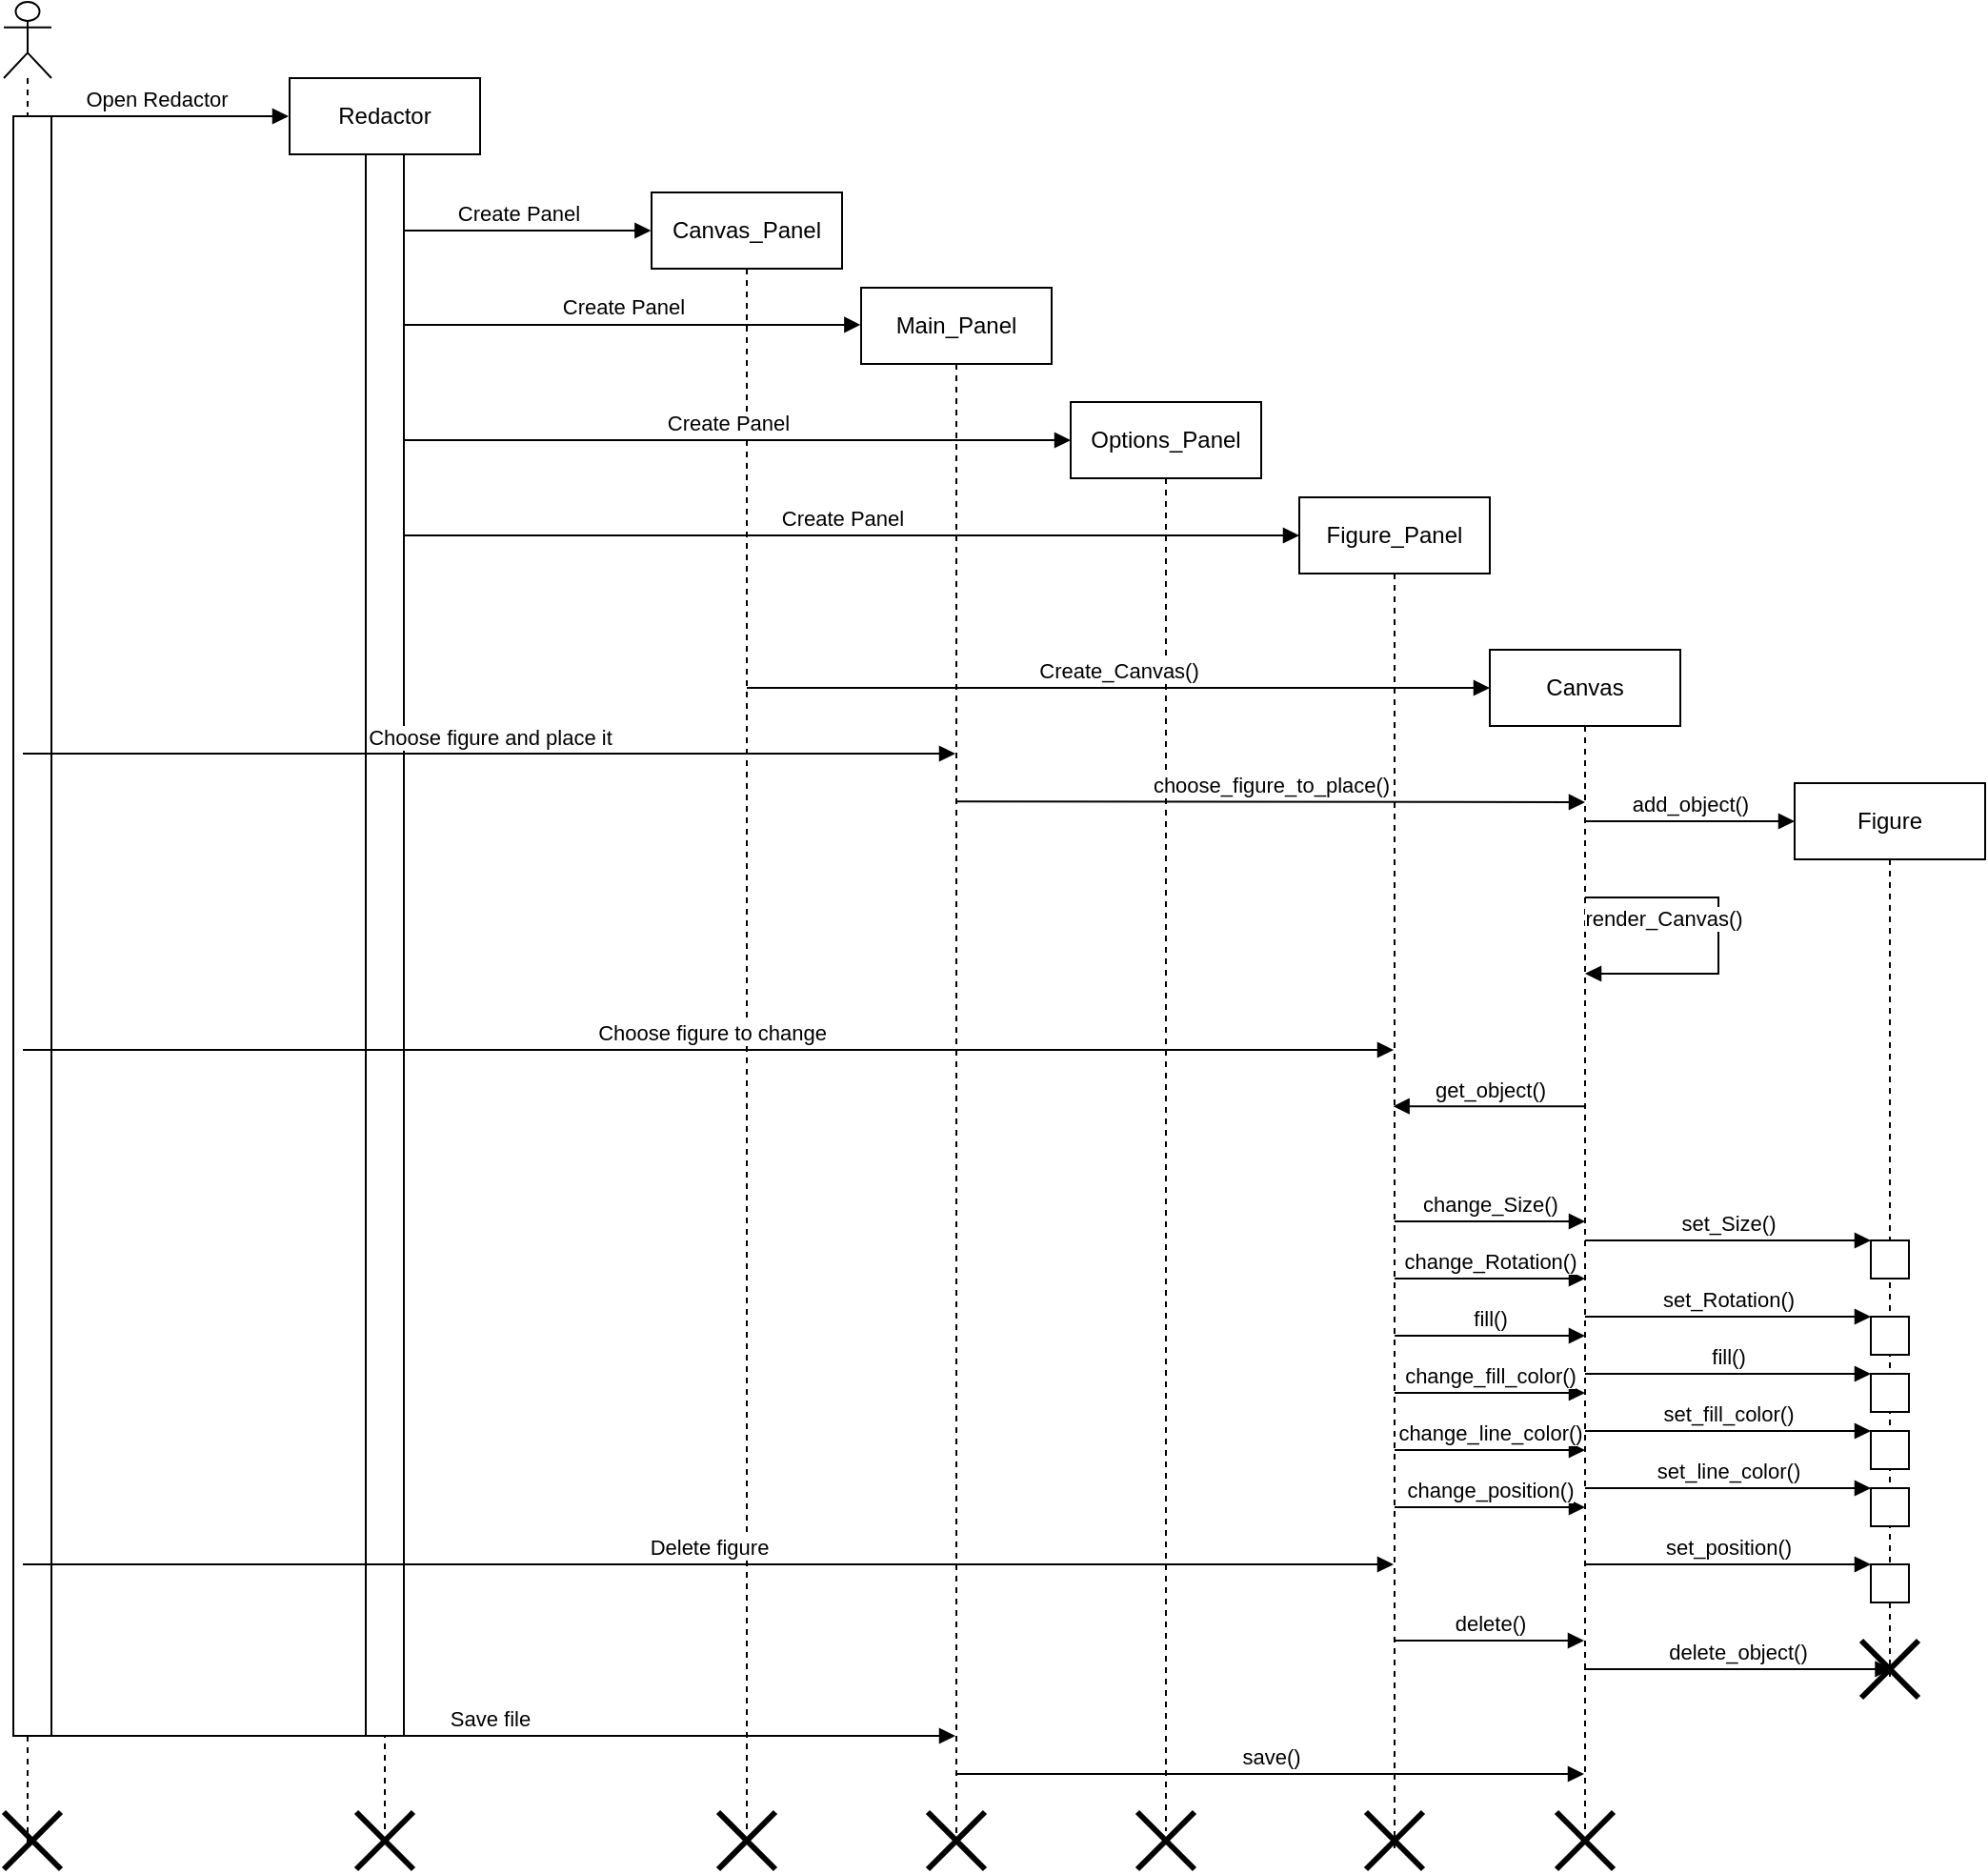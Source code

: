 <mxfile version="21.8.2" type="github">
  <diagram name="Page-1" id="2YBvvXClWsGukQMizWep">
    <mxGraphModel dx="1793" dy="948" grid="1" gridSize="10" guides="1" tooltips="1" connect="1" arrows="1" fold="1" page="1" pageScale="1" pageWidth="850" pageHeight="1100" math="0" shadow="0">
      <root>
        <mxCell id="0" />
        <mxCell id="1" parent="0" />
        <mxCell id="aM9ryv3xv72pqoxQDRHE-1" value="Redactor" style="shape=umlLifeline;perimeter=lifelinePerimeter;whiteSpace=wrap;html=1;container=0;dropTarget=0;collapsible=0;recursiveResize=0;outlineConnect=0;portConstraint=eastwest;newEdgeStyle={&quot;edgeStyle&quot;:&quot;elbowEdgeStyle&quot;,&quot;elbow&quot;:&quot;vertical&quot;,&quot;curved&quot;:0,&quot;rounded&quot;:0};" parent="1" vertex="1">
          <mxGeometry x="250" y="100" width="100" height="920" as="geometry" />
        </mxCell>
        <mxCell id="aM9ryv3xv72pqoxQDRHE-5" value="Canvas_Panel" style="shape=umlLifeline;perimeter=lifelinePerimeter;whiteSpace=wrap;html=1;container=0;dropTarget=0;collapsible=0;recursiveResize=0;outlineConnect=0;portConstraint=eastwest;newEdgeStyle={&quot;edgeStyle&quot;:&quot;elbowEdgeStyle&quot;,&quot;elbow&quot;:&quot;vertical&quot;,&quot;curved&quot;:0,&quot;rounded&quot;:0};" parent="1" vertex="1">
          <mxGeometry x="440" y="160" width="100" height="860" as="geometry" />
        </mxCell>
        <mxCell id="38EyoLRpENG-E7wULdpG-4" value="Main_Panel" style="shape=umlLifeline;perimeter=lifelinePerimeter;whiteSpace=wrap;html=1;container=0;dropTarget=0;collapsible=0;recursiveResize=0;outlineConnect=0;portConstraint=eastwest;newEdgeStyle={&quot;edgeStyle&quot;:&quot;elbowEdgeStyle&quot;,&quot;elbow&quot;:&quot;vertical&quot;,&quot;curved&quot;:0,&quot;rounded&quot;:0};" parent="1" vertex="1">
          <mxGeometry x="550" y="210" width="100" height="820" as="geometry" />
        </mxCell>
        <mxCell id="38EyoLRpENG-E7wULdpG-5" value="Options_Panel" style="shape=umlLifeline;perimeter=lifelinePerimeter;whiteSpace=wrap;html=1;container=0;dropTarget=0;collapsible=0;recursiveResize=0;outlineConnect=0;portConstraint=eastwest;newEdgeStyle={&quot;edgeStyle&quot;:&quot;elbowEdgeStyle&quot;,&quot;elbow&quot;:&quot;vertical&quot;,&quot;curved&quot;:0,&quot;rounded&quot;:0};" parent="1" vertex="1">
          <mxGeometry x="660" y="270" width="100" height="750" as="geometry" />
        </mxCell>
        <mxCell id="38EyoLRpENG-E7wULdpG-6" value="Figure_Panel" style="shape=umlLifeline;perimeter=lifelinePerimeter;whiteSpace=wrap;html=1;container=0;dropTarget=0;collapsible=0;recursiveResize=0;outlineConnect=0;portConstraint=eastwest;newEdgeStyle={&quot;edgeStyle&quot;:&quot;elbowEdgeStyle&quot;,&quot;elbow&quot;:&quot;vertical&quot;,&quot;curved&quot;:0,&quot;rounded&quot;:0};" parent="1" vertex="1">
          <mxGeometry x="780" y="320" width="100" height="710" as="geometry" />
        </mxCell>
        <mxCell id="38EyoLRpENG-E7wULdpG-7" value="Canvas" style="shape=umlLifeline;perimeter=lifelinePerimeter;whiteSpace=wrap;html=1;container=0;dropTarget=0;collapsible=0;recursiveResize=0;outlineConnect=0;portConstraint=eastwest;newEdgeStyle={&quot;edgeStyle&quot;:&quot;elbowEdgeStyle&quot;,&quot;elbow&quot;:&quot;vertical&quot;,&quot;curved&quot;:0,&quot;rounded&quot;:0};" parent="1" vertex="1">
          <mxGeometry x="880" y="400" width="100" height="620" as="geometry" />
        </mxCell>
        <mxCell id="38EyoLRpENG-E7wULdpG-8" value="Figure" style="shape=umlLifeline;perimeter=lifelinePerimeter;whiteSpace=wrap;html=1;container=0;dropTarget=0;collapsible=0;recursiveResize=0;outlineConnect=0;portConstraint=eastwest;newEdgeStyle={&quot;edgeStyle&quot;:&quot;elbowEdgeStyle&quot;,&quot;elbow&quot;:&quot;vertical&quot;,&quot;curved&quot;:0,&quot;rounded&quot;:0};" parent="1" vertex="1">
          <mxGeometry x="1040" y="470" width="100" height="470" as="geometry" />
        </mxCell>
        <mxCell id="38EyoLRpENG-E7wULdpG-37" value="" style="shape=umlDestroy;whiteSpace=wrap;html=1;strokeWidth=3;targetShapes=umlLifeline;" parent="38EyoLRpENG-E7wULdpG-8" vertex="1">
          <mxGeometry x="35" y="450" width="30" height="30" as="geometry" />
        </mxCell>
        <mxCell id="38EyoLRpENG-E7wULdpG-15" value="" style="shape=umlLifeline;perimeter=lifelinePerimeter;whiteSpace=wrap;html=1;container=1;dropTarget=0;collapsible=0;recursiveResize=0;outlineConnect=0;portConstraint=eastwest;newEdgeStyle={&quot;curved&quot;:0,&quot;rounded&quot;:0};participant=umlActor;" parent="1" vertex="1">
          <mxGeometry x="100" y="60" width="25" height="970" as="geometry" />
        </mxCell>
        <mxCell id="38EyoLRpENG-E7wULdpG-16" value="Open Redactor" style="html=1;verticalAlign=bottom;endArrow=block;curved=0;rounded=0;" parent="1" edge="1">
          <mxGeometry width="80" relative="1" as="geometry">
            <mxPoint x="109.81" y="120" as="sourcePoint" />
            <mxPoint x="249.5" y="120" as="targetPoint" />
          </mxGeometry>
        </mxCell>
        <mxCell id="38EyoLRpENG-E7wULdpG-18" value="Create Panel" style="html=1;verticalAlign=bottom;endArrow=block;curved=0;rounded=0;" parent="1" edge="1">
          <mxGeometry width="80" relative="1" as="geometry">
            <mxPoint x="300.0" y="180" as="sourcePoint" />
            <mxPoint x="439.69" y="180" as="targetPoint" />
          </mxGeometry>
        </mxCell>
        <mxCell id="38EyoLRpENG-E7wULdpG-19" value="Create Panel" style="html=1;verticalAlign=bottom;endArrow=block;curved=0;rounded=0;" parent="1" edge="1">
          <mxGeometry width="80" relative="1" as="geometry">
            <mxPoint x="300.0" y="229.47" as="sourcePoint" />
            <mxPoint x="549.69" y="229.47" as="targetPoint" />
          </mxGeometry>
        </mxCell>
        <mxCell id="38EyoLRpENG-E7wULdpG-20" value="Create Panel" style="html=1;verticalAlign=bottom;endArrow=block;curved=0;rounded=0;" parent="1" edge="1">
          <mxGeometry width="80" relative="1" as="geometry">
            <mxPoint x="300.31" y="290" as="sourcePoint" />
            <mxPoint x="660" y="290" as="targetPoint" />
          </mxGeometry>
        </mxCell>
        <mxCell id="38EyoLRpENG-E7wULdpG-21" value="Create Panel" style="html=1;verticalAlign=bottom;endArrow=block;curved=0;rounded=0;" parent="1" edge="1">
          <mxGeometry width="80" relative="1" as="geometry">
            <mxPoint x="300.31" y="340" as="sourcePoint" />
            <mxPoint x="780" y="340" as="targetPoint" />
          </mxGeometry>
        </mxCell>
        <mxCell id="38EyoLRpENG-E7wULdpG-22" value="Create_Canvas()" style="html=1;verticalAlign=bottom;endArrow=block;curved=0;rounded=0;" parent="1" edge="1">
          <mxGeometry width="80" relative="1" as="geometry">
            <mxPoint x="490" y="420" as="sourcePoint" />
            <mxPoint x="880" y="420" as="targetPoint" />
          </mxGeometry>
        </mxCell>
        <mxCell id="38EyoLRpENG-E7wULdpG-23" value="choose_figure_to_place()" style="html=1;verticalAlign=bottom;endArrow=block;curved=0;rounded=0;" parent="1" edge="1">
          <mxGeometry width="80" relative="1" as="geometry">
            <mxPoint x="600" y="479.58" as="sourcePoint" />
            <mxPoint x="930" y="480" as="targetPoint" />
          </mxGeometry>
        </mxCell>
        <mxCell id="38EyoLRpENG-E7wULdpG-24" value="add_object()" style="html=1;verticalAlign=bottom;endArrow=block;curved=0;rounded=0;" parent="1" edge="1">
          <mxGeometry width="80" relative="1" as="geometry">
            <mxPoint x="930" y="490" as="sourcePoint" />
            <mxPoint x="1040" y="490" as="targetPoint" />
          </mxGeometry>
        </mxCell>
        <mxCell id="38EyoLRpENG-E7wULdpG-26" value="Save file" style="html=1;verticalAlign=bottom;endArrow=block;curved=0;rounded=0;" parent="1" edge="1">
          <mxGeometry width="80" relative="1" as="geometry">
            <mxPoint x="110" y="970" as="sourcePoint" />
            <mxPoint x="599.5" y="970" as="targetPoint" />
          </mxGeometry>
        </mxCell>
        <mxCell id="38EyoLRpENG-E7wULdpG-27" value="save()" style="html=1;verticalAlign=bottom;endArrow=block;curved=0;rounded=0;" parent="1" edge="1">
          <mxGeometry width="80" relative="1" as="geometry">
            <mxPoint x="600" y="990" as="sourcePoint" />
            <mxPoint x="929.5" y="990" as="targetPoint" />
          </mxGeometry>
        </mxCell>
        <mxCell id="38EyoLRpENG-E7wULdpG-31" value="render_Canvas()" style="html=1;verticalAlign=bottom;endArrow=block;curved=0;rounded=0;" parent="1" target="38EyoLRpENG-E7wULdpG-7" edge="1">
          <mxGeometry x="0.551" y="-20" width="80" relative="1" as="geometry">
            <mxPoint x="930" y="530" as="sourcePoint" />
            <mxPoint x="1000" y="570" as="targetPoint" />
            <Array as="points">
              <mxPoint x="1000" y="530" />
              <mxPoint x="1000" y="570" />
            </Array>
            <mxPoint as="offset" />
          </mxGeometry>
        </mxCell>
        <mxCell id="38EyoLRpENG-E7wULdpG-33" value="delete_object()" style="html=1;verticalAlign=bottom;endArrow=block;curved=0;rounded=0;entryX=0.526;entryY=0.499;entryDx=0;entryDy=0;entryPerimeter=0;" parent="1" target="38EyoLRpENG-E7wULdpG-37" edge="1">
          <mxGeometry width="80" relative="1" as="geometry">
            <mxPoint x="929.5" y="934.97" as="sourcePoint" />
            <mxPoint x="1089.5" y="940" as="targetPoint" />
          </mxGeometry>
        </mxCell>
        <mxCell id="38EyoLRpENG-E7wULdpG-34" value="delete()" style="html=1;verticalAlign=bottom;endArrow=block;curved=0;rounded=0;" parent="1" edge="1">
          <mxGeometry width="80" relative="1" as="geometry">
            <mxPoint x="830" y="920" as="sourcePoint" />
            <mxPoint x="929.5" y="920" as="targetPoint" />
          </mxGeometry>
        </mxCell>
        <mxCell id="38EyoLRpENG-E7wULdpG-35" value="get_object()" style="html=1;verticalAlign=bottom;endArrow=block;curved=0;rounded=0;" parent="1" edge="1">
          <mxGeometry width="80" relative="1" as="geometry">
            <mxPoint x="929.5" y="639.58" as="sourcePoint" />
            <mxPoint x="829.324" y="639.58" as="targetPoint" />
          </mxGeometry>
        </mxCell>
        <mxCell id="_8Uw5CFxiMQHdm2J3RAh-7" value="change_Size()" style="html=1;verticalAlign=bottom;endArrow=block;curved=0;rounded=0;" edge="1" parent="1">
          <mxGeometry width="80" relative="1" as="geometry">
            <mxPoint x="830.004" y="700.0" as="sourcePoint" />
            <mxPoint x="930" y="700" as="targetPoint" />
          </mxGeometry>
        </mxCell>
        <mxCell id="_8Uw5CFxiMQHdm2J3RAh-9" value="change_Rotation()" style="html=1;verticalAlign=bottom;endArrow=block;curved=0;rounded=0;" edge="1" parent="1">
          <mxGeometry width="80" relative="1" as="geometry">
            <mxPoint x="830.004" y="730.0" as="sourcePoint" />
            <mxPoint x="930" y="730" as="targetPoint" />
          </mxGeometry>
        </mxCell>
        <mxCell id="_8Uw5CFxiMQHdm2J3RAh-10" value="fill()" style="html=1;verticalAlign=bottom;endArrow=block;curved=0;rounded=0;" edge="1" parent="1">
          <mxGeometry width="80" relative="1" as="geometry">
            <mxPoint x="830.004" y="760.0" as="sourcePoint" />
            <mxPoint x="930" y="760" as="targetPoint" />
          </mxGeometry>
        </mxCell>
        <mxCell id="_8Uw5CFxiMQHdm2J3RAh-11" value="change_fill_color()" style="html=1;verticalAlign=bottom;endArrow=block;curved=0;rounded=0;" edge="1" parent="1">
          <mxGeometry width="80" relative="1" as="geometry">
            <mxPoint x="830.004" y="790.0" as="sourcePoint" />
            <mxPoint x="930" y="790" as="targetPoint" />
          </mxGeometry>
        </mxCell>
        <mxCell id="_8Uw5CFxiMQHdm2J3RAh-12" value="change_line_color()" style="html=1;verticalAlign=bottom;endArrow=block;curved=0;rounded=0;" edge="1" parent="1">
          <mxGeometry width="80" relative="1" as="geometry">
            <mxPoint x="830.004" y="820.0" as="sourcePoint" />
            <mxPoint x="930" y="820" as="targetPoint" />
          </mxGeometry>
        </mxCell>
        <mxCell id="_8Uw5CFxiMQHdm2J3RAh-13" value="change_position()" style="html=1;verticalAlign=bottom;endArrow=block;curved=0;rounded=0;" edge="1" parent="1">
          <mxGeometry width="80" relative="1" as="geometry">
            <mxPoint x="830.004" y="850.0" as="sourcePoint" />
            <mxPoint x="930" y="850" as="targetPoint" />
          </mxGeometry>
        </mxCell>
        <mxCell id="_8Uw5CFxiMQHdm2J3RAh-14" value="set_Size()" style="html=1;verticalAlign=bottom;endArrow=block;curved=0;rounded=0;entryX=0;entryY=0;entryDx=0;entryDy=0;" edge="1" parent="1" target="_8Uw5CFxiMQHdm2J3RAh-27">
          <mxGeometry width="80" relative="1" as="geometry">
            <mxPoint x="930.004" y="710.0" as="sourcePoint" />
            <mxPoint x="1030" y="710" as="targetPoint" />
          </mxGeometry>
        </mxCell>
        <mxCell id="_8Uw5CFxiMQHdm2J3RAh-15" value="set_Rotation()" style="html=1;verticalAlign=bottom;endArrow=block;curved=0;rounded=0;entryX=0;entryY=0;entryDx=0;entryDy=0;" edge="1" parent="1" target="_8Uw5CFxiMQHdm2J3RAh-28">
          <mxGeometry width="80" relative="1" as="geometry">
            <mxPoint x="930.004" y="750.0" as="sourcePoint" />
            <mxPoint x="1090" y="750" as="targetPoint" />
          </mxGeometry>
        </mxCell>
        <mxCell id="_8Uw5CFxiMQHdm2J3RAh-16" value="fill()" style="html=1;verticalAlign=bottom;endArrow=block;curved=0;rounded=0;entryX=0;entryY=0;entryDx=0;entryDy=0;" edge="1" parent="1" target="_8Uw5CFxiMQHdm2J3RAh-29">
          <mxGeometry width="80" relative="1" as="geometry">
            <mxPoint x="930.004" y="780.0" as="sourcePoint" />
            <mxPoint x="1030" y="780" as="targetPoint" />
          </mxGeometry>
        </mxCell>
        <mxCell id="_8Uw5CFxiMQHdm2J3RAh-17" value="set_fill_color()" style="html=1;verticalAlign=bottom;endArrow=block;curved=0;rounded=0;entryX=0;entryY=0;entryDx=0;entryDy=0;" edge="1" parent="1" target="_8Uw5CFxiMQHdm2J3RAh-30">
          <mxGeometry width="80" relative="1" as="geometry">
            <mxPoint x="930.004" y="810.0" as="sourcePoint" />
            <mxPoint x="1089.5" y="810.0" as="targetPoint" />
          </mxGeometry>
        </mxCell>
        <mxCell id="_8Uw5CFxiMQHdm2J3RAh-18" value="set_line_color()" style="html=1;verticalAlign=bottom;endArrow=block;curved=0;rounded=0;entryX=0;entryY=0;entryDx=0;entryDy=0;" edge="1" parent="1" target="_8Uw5CFxiMQHdm2J3RAh-31">
          <mxGeometry width="80" relative="1" as="geometry">
            <mxPoint x="930.004" y="840.0" as="sourcePoint" />
            <mxPoint x="1089.5" y="840.0" as="targetPoint" />
          </mxGeometry>
        </mxCell>
        <mxCell id="_8Uw5CFxiMQHdm2J3RAh-19" value="set_position()" style="html=1;verticalAlign=bottom;endArrow=block;curved=0;rounded=0;entryX=0;entryY=0;entryDx=0;entryDy=0;" edge="1" parent="1" target="_8Uw5CFxiMQHdm2J3RAh-32">
          <mxGeometry width="80" relative="1" as="geometry">
            <mxPoint x="930.004" y="880.0" as="sourcePoint" />
            <mxPoint x="1089.5" y="880.0" as="targetPoint" />
          </mxGeometry>
        </mxCell>
        <mxCell id="_8Uw5CFxiMQHdm2J3RAh-20" value="" style="shape=umlDestroy;whiteSpace=wrap;html=1;strokeWidth=3;targetShapes=umlLifeline;" vertex="1" parent="1">
          <mxGeometry x="915" y="1010" width="30" height="30" as="geometry" />
        </mxCell>
        <mxCell id="_8Uw5CFxiMQHdm2J3RAh-21" value="" style="shape=umlDestroy;whiteSpace=wrap;html=1;strokeWidth=3;targetShapes=umlLifeline;" vertex="1" parent="1">
          <mxGeometry x="815" y="1010" width="30" height="30" as="geometry" />
        </mxCell>
        <mxCell id="_8Uw5CFxiMQHdm2J3RAh-22" value="" style="shape=umlDestroy;whiteSpace=wrap;html=1;strokeWidth=3;targetShapes=umlLifeline;" vertex="1" parent="1">
          <mxGeometry x="695" y="1010" width="30" height="30" as="geometry" />
        </mxCell>
        <mxCell id="_8Uw5CFxiMQHdm2J3RAh-23" value="" style="shape=umlDestroy;whiteSpace=wrap;html=1;strokeWidth=3;targetShapes=umlLifeline;" vertex="1" parent="1">
          <mxGeometry x="585" y="1010" width="30" height="30" as="geometry" />
        </mxCell>
        <mxCell id="_8Uw5CFxiMQHdm2J3RAh-24" value="" style="shape=umlDestroy;whiteSpace=wrap;html=1;strokeWidth=3;targetShapes=umlLifeline;" vertex="1" parent="1">
          <mxGeometry x="475" y="1010" width="30" height="30" as="geometry" />
        </mxCell>
        <mxCell id="_8Uw5CFxiMQHdm2J3RAh-25" value="" style="shape=umlDestroy;whiteSpace=wrap;html=1;strokeWidth=3;targetShapes=umlLifeline;" vertex="1" parent="1">
          <mxGeometry x="285" y="1010" width="30" height="30" as="geometry" />
        </mxCell>
        <mxCell id="_8Uw5CFxiMQHdm2J3RAh-26" value="" style="shape=umlDestroy;whiteSpace=wrap;html=1;strokeWidth=3;targetShapes=umlLifeline;" vertex="1" parent="1">
          <mxGeometry x="100" y="1010" width="30" height="30" as="geometry" />
        </mxCell>
        <mxCell id="_8Uw5CFxiMQHdm2J3RAh-27" value="" style="rounded=0;whiteSpace=wrap;html=1;" vertex="1" parent="1">
          <mxGeometry x="1080" y="710" width="20" height="20" as="geometry" />
        </mxCell>
        <mxCell id="_8Uw5CFxiMQHdm2J3RAh-28" value="" style="rounded=0;whiteSpace=wrap;html=1;" vertex="1" parent="1">
          <mxGeometry x="1080" y="750" width="20" height="20" as="geometry" />
        </mxCell>
        <mxCell id="_8Uw5CFxiMQHdm2J3RAh-29" value="" style="rounded=0;whiteSpace=wrap;html=1;" vertex="1" parent="1">
          <mxGeometry x="1080" y="780" width="20" height="20" as="geometry" />
        </mxCell>
        <mxCell id="_8Uw5CFxiMQHdm2J3RAh-30" value="" style="rounded=0;whiteSpace=wrap;html=1;" vertex="1" parent="1">
          <mxGeometry x="1080" y="810" width="20" height="20" as="geometry" />
        </mxCell>
        <mxCell id="_8Uw5CFxiMQHdm2J3RAh-31" value="" style="rounded=0;whiteSpace=wrap;html=1;" vertex="1" parent="1">
          <mxGeometry x="1080" y="840" width="20" height="20" as="geometry" />
        </mxCell>
        <mxCell id="_8Uw5CFxiMQHdm2J3RAh-32" value="" style="rounded=0;whiteSpace=wrap;html=1;" vertex="1" parent="1">
          <mxGeometry x="1080" y="880" width="20" height="20" as="geometry" />
        </mxCell>
        <mxCell id="_8Uw5CFxiMQHdm2J3RAh-33" value="" style="rounded=0;whiteSpace=wrap;html=1;" vertex="1" parent="1">
          <mxGeometry x="105" y="120" width="20" height="850" as="geometry" />
        </mxCell>
        <mxCell id="_8Uw5CFxiMQHdm2J3RAh-34" value="" style="rounded=0;whiteSpace=wrap;html=1;" vertex="1" parent="1">
          <mxGeometry x="290" y="140" width="20" height="830" as="geometry" />
        </mxCell>
        <mxCell id="38EyoLRpENG-E7wULdpG-32" value="Delete figure" style="html=1;verticalAlign=bottom;endArrow=block;curved=0;rounded=0;" parent="1" edge="1">
          <mxGeometry width="80" relative="1" as="geometry">
            <mxPoint x="110" y="880" as="sourcePoint" />
            <mxPoint x="829.5" y="880" as="targetPoint" />
          </mxGeometry>
        </mxCell>
        <mxCell id="38EyoLRpENG-E7wULdpG-36" value="&amp;nbsp;Choose figure to change" style="html=1;verticalAlign=bottom;endArrow=block;curved=0;rounded=0;" parent="1" edge="1">
          <mxGeometry width="80" relative="1" as="geometry">
            <mxPoint x="110" y="610" as="sourcePoint" />
            <mxPoint x="829.5" y="610" as="targetPoint" />
          </mxGeometry>
        </mxCell>
        <mxCell id="38EyoLRpENG-E7wULdpG-25" value="Choose figure and place it" style="html=1;verticalAlign=bottom;endArrow=block;curved=0;rounded=0;" parent="1" edge="1">
          <mxGeometry width="80" relative="1" as="geometry">
            <mxPoint x="110" y="454.5" as="sourcePoint" />
            <mxPoint x="599.5" y="454.5" as="targetPoint" />
          </mxGeometry>
        </mxCell>
      </root>
    </mxGraphModel>
  </diagram>
</mxfile>
